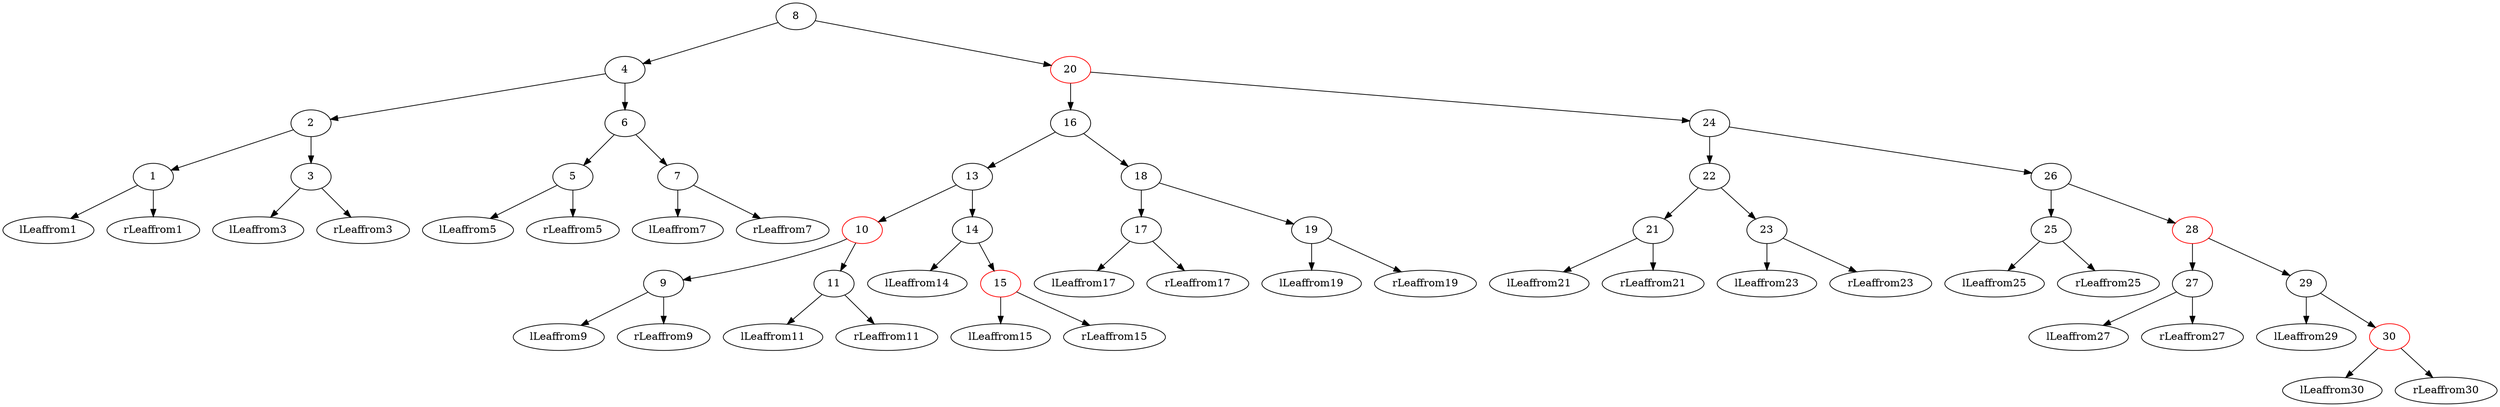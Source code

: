 digraph RBtree {
8 [color=black];
4 [color=black];
8->4;
2 [color=black];
4->2;
1 [color=black];
2->1;
lLeaffrom1 [color=black];
1->lLeaffrom1
rLeaffrom1 [color=black];
1->rLeaffrom1
3 [color=black];
2->3;
lLeaffrom3 [color=black];
3->lLeaffrom3
rLeaffrom3 [color=black];
3->rLeaffrom3
6 [color=black];
4->6;
5 [color=black];
6->5;
lLeaffrom5 [color=black];
5->lLeaffrom5
rLeaffrom5 [color=black];
5->rLeaffrom5
7 [color=black];
6->7;
lLeaffrom7 [color=black];
7->lLeaffrom7
rLeaffrom7 [color=black];
7->rLeaffrom7
20 [color=red];
8->20;
16 [color=black];
20->16;
13 [color=black];
16->13;
10 [color=red];
13->10;
9 [color=black];
10->9;
lLeaffrom9 [color=black];
9->lLeaffrom9
rLeaffrom9 [color=black];
9->rLeaffrom9
11 [color=black];
10->11;
lLeaffrom11 [color=black];
11->lLeaffrom11
rLeaffrom11 [color=black];
11->rLeaffrom11
14 [color=black];
13->14;
lLeaffrom14 [color=black];
14->lLeaffrom14
15 [color=red];
14->15;
lLeaffrom15 [color=black];
15->lLeaffrom15
rLeaffrom15 [color=black];
15->rLeaffrom15
18 [color=black];
16->18;
17 [color=black];
18->17;
lLeaffrom17 [color=black];
17->lLeaffrom17
rLeaffrom17 [color=black];
17->rLeaffrom17
19 [color=black];
18->19;
lLeaffrom19 [color=black];
19->lLeaffrom19
rLeaffrom19 [color=black];
19->rLeaffrom19
24 [color=black];
20->24;
22 [color=black];
24->22;
21 [color=black];
22->21;
lLeaffrom21 [color=black];
21->lLeaffrom21
rLeaffrom21 [color=black];
21->rLeaffrom21
23 [color=black];
22->23;
lLeaffrom23 [color=black];
23->lLeaffrom23
rLeaffrom23 [color=black];
23->rLeaffrom23
26 [color=black];
24->26;
25 [color=black];
26->25;
lLeaffrom25 [color=black];
25->lLeaffrom25
rLeaffrom25 [color=black];
25->rLeaffrom25
28 [color=red];
26->28;
27 [color=black];
28->27;
lLeaffrom27 [color=black];
27->lLeaffrom27
rLeaffrom27 [color=black];
27->rLeaffrom27
29 [color=black];
28->29;
lLeaffrom29 [color=black];
29->lLeaffrom29
30 [color=red];
29->30;
lLeaffrom30 [color=black];
30->lLeaffrom30
rLeaffrom30 [color=black];
30->rLeaffrom30
}
